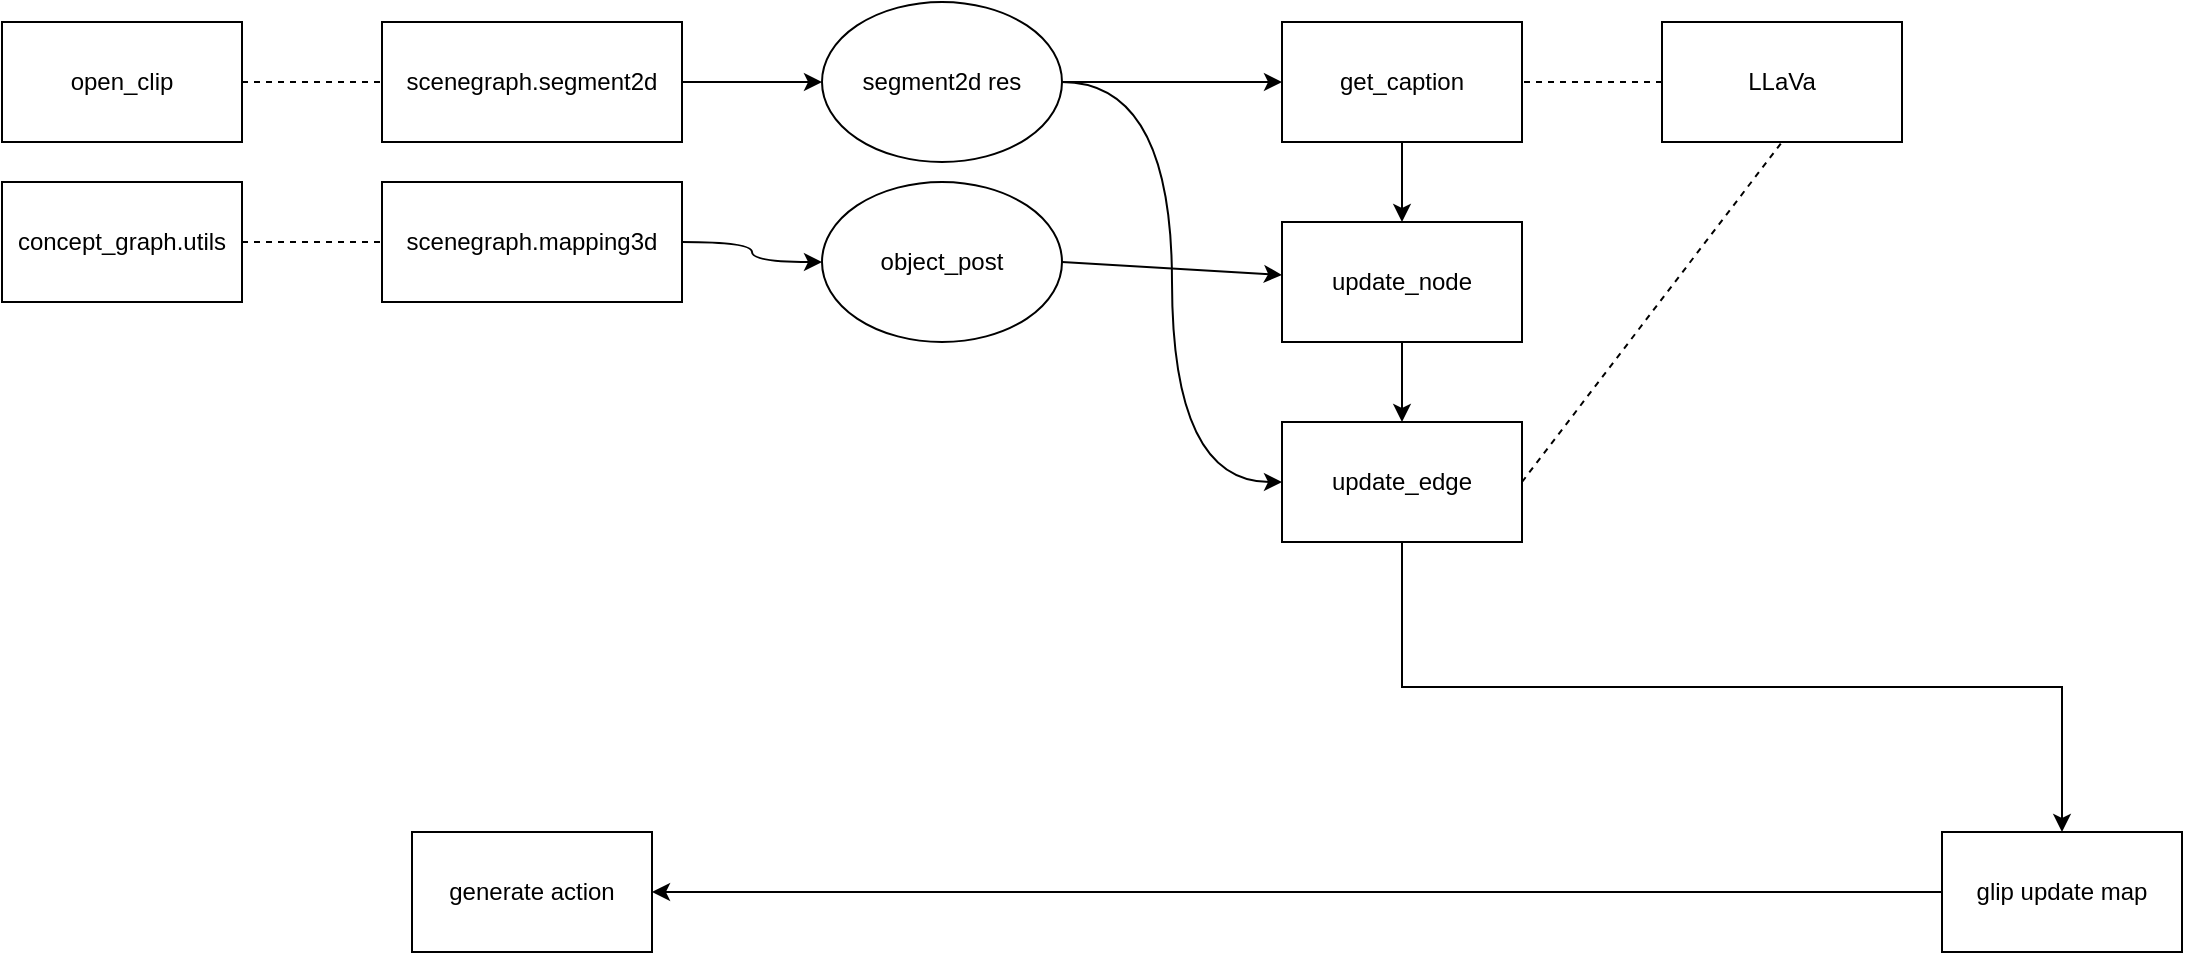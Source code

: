<mxfile version="24.8.6">
  <diagram name="第 1 页" id="p6e52zwE6m-MF-xY8Nrv">
    <mxGraphModel dx="2261" dy="780" grid="1" gridSize="10" guides="1" tooltips="1" connect="1" arrows="1" fold="1" page="1" pageScale="1" pageWidth="827" pageHeight="1169" math="0" shadow="0">
      <root>
        <mxCell id="0" />
        <mxCell id="1" parent="0" />
        <mxCell id="FArS1otpsgRdS7fBYvYU-1" value="open_clip" style="rounded=0;whiteSpace=wrap;html=1;" parent="1" vertex="1">
          <mxGeometry x="-90" y="150" width="120" height="60" as="geometry" />
        </mxCell>
        <mxCell id="FArS1otpsgRdS7fBYvYU-2" value="concept_graph.utils" style="rounded=0;whiteSpace=wrap;html=1;" parent="1" vertex="1">
          <mxGeometry x="-90" y="230" width="120" height="60" as="geometry" />
        </mxCell>
        <mxCell id="FArS1otpsgRdS7fBYvYU-17" style="edgeStyle=orthogonalEdgeStyle;rounded=0;orthogonalLoop=1;jettySize=auto;html=1;exitX=1;exitY=0.5;exitDx=0;exitDy=0;entryX=0;entryY=0.5;entryDx=0;entryDy=0;curved=1;" parent="1" source="FArS1otpsgRdS7fBYvYU-8" target="FArS1otpsgRdS7fBYvYU-16" edge="1">
          <mxGeometry relative="1" as="geometry" />
        </mxCell>
        <mxCell id="FArS1otpsgRdS7fBYvYU-8" value="scenegraph.mapping3d" style="rounded=0;whiteSpace=wrap;html=1;" parent="1" vertex="1">
          <mxGeometry x="100" y="230" width="150" height="60" as="geometry" />
        </mxCell>
        <mxCell id="FArS1otpsgRdS7fBYvYU-13" style="edgeStyle=orthogonalEdgeStyle;rounded=0;orthogonalLoop=1;jettySize=auto;html=1;exitX=1;exitY=0.5;exitDx=0;exitDy=0;entryX=0;entryY=0.5;entryDx=0;entryDy=0;" parent="1" source="FArS1otpsgRdS7fBYvYU-9" target="FArS1otpsgRdS7fBYvYU-14" edge="1">
          <mxGeometry relative="1" as="geometry">
            <mxPoint x="300" y="180" as="targetPoint" />
          </mxGeometry>
        </mxCell>
        <mxCell id="FArS1otpsgRdS7fBYvYU-9" value="scenegraph.segment2d" style="rounded=0;whiteSpace=wrap;html=1;" parent="1" vertex="1">
          <mxGeometry x="100" y="150" width="150" height="60" as="geometry" />
        </mxCell>
        <mxCell id="FArS1otpsgRdS7fBYvYU-10" value="" style="endArrow=none;dashed=1;html=1;rounded=0;exitX=1;exitY=0.5;exitDx=0;exitDy=0;entryX=0;entryY=0.5;entryDx=0;entryDy=0;" parent="1" source="FArS1otpsgRdS7fBYvYU-1" target="FArS1otpsgRdS7fBYvYU-9" edge="1">
          <mxGeometry width="50" height="50" relative="1" as="geometry">
            <mxPoint x="390" y="130" as="sourcePoint" />
            <mxPoint x="440" y="80" as="targetPoint" />
          </mxGeometry>
        </mxCell>
        <mxCell id="FArS1otpsgRdS7fBYvYU-11" value="" style="endArrow=none;dashed=1;html=1;rounded=0;exitX=1;exitY=0.5;exitDx=0;exitDy=0;entryX=0;entryY=0.5;entryDx=0;entryDy=0;" parent="1" source="FArS1otpsgRdS7fBYvYU-2" target="FArS1otpsgRdS7fBYvYU-8" edge="1">
          <mxGeometry width="50" height="50" relative="1" as="geometry">
            <mxPoint x="390" y="130" as="sourcePoint" />
            <mxPoint x="440" y="80" as="targetPoint" />
          </mxGeometry>
        </mxCell>
        <mxCell id="FArS1otpsgRdS7fBYvYU-18" style="edgeStyle=orthogonalEdgeStyle;rounded=0;orthogonalLoop=1;jettySize=auto;html=1;exitX=1;exitY=0.5;exitDx=0;exitDy=0;" parent="1" source="FArS1otpsgRdS7fBYvYU-14" target="FArS1otpsgRdS7fBYvYU-19" edge="1">
          <mxGeometry relative="1" as="geometry">
            <mxPoint x="530" y="180" as="targetPoint" />
          </mxGeometry>
        </mxCell>
        <mxCell id="FArS1otpsgRdS7fBYvYU-28" style="edgeStyle=orthogonalEdgeStyle;rounded=0;orthogonalLoop=1;jettySize=auto;html=1;exitX=1;exitY=0.5;exitDx=0;exitDy=0;entryX=0;entryY=0.5;entryDx=0;entryDy=0;curved=1;" parent="1" source="FArS1otpsgRdS7fBYvYU-14" target="FArS1otpsgRdS7fBYvYU-25" edge="1">
          <mxGeometry relative="1" as="geometry" />
        </mxCell>
        <mxCell id="FArS1otpsgRdS7fBYvYU-14" value="segment2d res" style="ellipse;whiteSpace=wrap;html=1;" parent="1" vertex="1">
          <mxGeometry x="320" y="140" width="120" height="80" as="geometry" />
        </mxCell>
        <mxCell id="FArS1otpsgRdS7fBYvYU-23" style="rounded=0;orthogonalLoop=1;jettySize=auto;html=1;exitX=1;exitY=0.5;exitDx=0;exitDy=0;" parent="1" source="FArS1otpsgRdS7fBYvYU-16" target="FArS1otpsgRdS7fBYvYU-22" edge="1">
          <mxGeometry relative="1" as="geometry" />
        </mxCell>
        <mxCell id="FArS1otpsgRdS7fBYvYU-16" value="object_post" style="ellipse;whiteSpace=wrap;html=1;" parent="1" vertex="1">
          <mxGeometry x="320" y="230" width="120" height="80" as="geometry" />
        </mxCell>
        <mxCell id="FArS1otpsgRdS7fBYvYU-24" style="edgeStyle=orthogonalEdgeStyle;rounded=0;orthogonalLoop=1;jettySize=auto;html=1;exitX=0.5;exitY=1;exitDx=0;exitDy=0;entryX=0.5;entryY=0;entryDx=0;entryDy=0;" parent="1" source="FArS1otpsgRdS7fBYvYU-19" target="FArS1otpsgRdS7fBYvYU-22" edge="1">
          <mxGeometry relative="1" as="geometry" />
        </mxCell>
        <mxCell id="FArS1otpsgRdS7fBYvYU-19" value="get_caption" style="rounded=0;whiteSpace=wrap;html=1;" parent="1" vertex="1">
          <mxGeometry x="550" y="150" width="120" height="60" as="geometry" />
        </mxCell>
        <mxCell id="FArS1otpsgRdS7fBYvYU-20" value="LLaVa" style="rounded=0;whiteSpace=wrap;html=1;" parent="1" vertex="1">
          <mxGeometry x="740" y="150" width="120" height="60" as="geometry" />
        </mxCell>
        <mxCell id="FArS1otpsgRdS7fBYvYU-21" value="" style="endArrow=none;dashed=1;html=1;rounded=0;exitX=0;exitY=0.5;exitDx=0;exitDy=0;entryX=1;entryY=0.5;entryDx=0;entryDy=0;" parent="1" source="FArS1otpsgRdS7fBYvYU-20" target="FArS1otpsgRdS7fBYvYU-19" edge="1">
          <mxGeometry width="50" height="50" relative="1" as="geometry">
            <mxPoint x="270" y="330" as="sourcePoint" />
            <mxPoint x="320" y="280" as="targetPoint" />
          </mxGeometry>
        </mxCell>
        <mxCell id="FArS1otpsgRdS7fBYvYU-26" style="edgeStyle=orthogonalEdgeStyle;rounded=0;orthogonalLoop=1;jettySize=auto;html=1;exitX=0.5;exitY=1;exitDx=0;exitDy=0;entryX=0.5;entryY=0;entryDx=0;entryDy=0;" parent="1" source="FArS1otpsgRdS7fBYvYU-22" target="FArS1otpsgRdS7fBYvYU-25" edge="1">
          <mxGeometry relative="1" as="geometry" />
        </mxCell>
        <mxCell id="FArS1otpsgRdS7fBYvYU-22" value="update_node" style="rounded=0;whiteSpace=wrap;html=1;" parent="1" vertex="1">
          <mxGeometry x="550" y="250" width="120" height="60" as="geometry" />
        </mxCell>
        <mxCell id="FArS1otpsgRdS7fBYvYU-30" style="edgeStyle=orthogonalEdgeStyle;rounded=0;orthogonalLoop=1;jettySize=auto;html=1;exitX=0.5;exitY=1;exitDx=0;exitDy=0;entryX=0.5;entryY=0;entryDx=0;entryDy=0;" parent="1" source="FArS1otpsgRdS7fBYvYU-25" target="FArS1otpsgRdS7fBYvYU-29" edge="1">
          <mxGeometry relative="1" as="geometry" />
        </mxCell>
        <mxCell id="FArS1otpsgRdS7fBYvYU-25" value="update_edge" style="rounded=0;whiteSpace=wrap;html=1;" parent="1" vertex="1">
          <mxGeometry x="550" y="350" width="120" height="60" as="geometry" />
        </mxCell>
        <mxCell id="FArS1otpsgRdS7fBYvYU-27" value="" style="endArrow=none;dashed=1;html=1;rounded=0;exitX=1;exitY=0.5;exitDx=0;exitDy=0;entryX=0.5;entryY=1;entryDx=0;entryDy=0;" parent="1" source="FArS1otpsgRdS7fBYvYU-25" target="FArS1otpsgRdS7fBYvYU-20" edge="1">
          <mxGeometry width="50" height="50" relative="1" as="geometry">
            <mxPoint x="270" y="330" as="sourcePoint" />
            <mxPoint x="320" y="280" as="targetPoint" />
          </mxGeometry>
        </mxCell>
        <mxCell id="r3xsPI5vwwx3knZN_M8Q-2" style="edgeStyle=orthogonalEdgeStyle;rounded=0;orthogonalLoop=1;jettySize=auto;html=1;exitX=0;exitY=0.5;exitDx=0;exitDy=0;entryX=1;entryY=0.5;entryDx=0;entryDy=0;" edge="1" parent="1" source="FArS1otpsgRdS7fBYvYU-29" target="r3xsPI5vwwx3knZN_M8Q-1">
          <mxGeometry relative="1" as="geometry" />
        </mxCell>
        <mxCell id="FArS1otpsgRdS7fBYvYU-29" value="glip update map" style="rounded=0;whiteSpace=wrap;html=1;" parent="1" vertex="1">
          <mxGeometry x="880" y="555" width="120" height="60" as="geometry" />
        </mxCell>
        <mxCell id="r3xsPI5vwwx3knZN_M8Q-1" value="generate action" style="rounded=0;whiteSpace=wrap;html=1;" vertex="1" parent="1">
          <mxGeometry x="115" y="555" width="120" height="60" as="geometry" />
        </mxCell>
      </root>
    </mxGraphModel>
  </diagram>
</mxfile>
